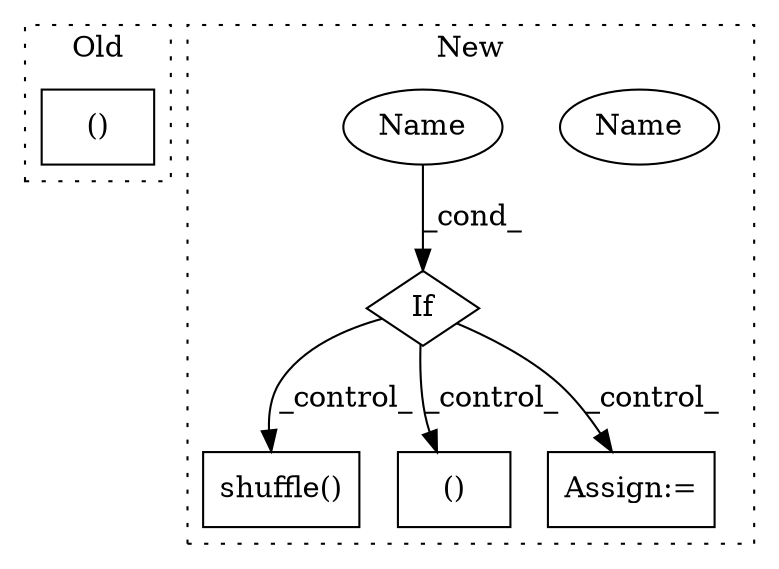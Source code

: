 digraph G {
subgraph cluster0 {
1 [label="()" a="54" s="910" l="36" shape="box"];
label = "Old";
style="dotted";
}
subgraph cluster1 {
2 [label="shuffle()" a="75" s="1243,1263" l="15,1" shape="box"];
3 [label="If" a="96" s="1114" l="3" shape="diamond"];
4 [label="()" a="54" s="1305" l="45" shape="box"];
5 [label="Assign:=" a="68" s="1548" l="3" shape="box"];
6 [label="Name" a="87" s="1117" l="7" shape="ellipse"];
7 [label="Name" a="87" s="1117" l="7" shape="ellipse"];
label = "New";
style="dotted";
}
3 -> 2 [label="_control_"];
3 -> 5 [label="_control_"];
3 -> 4 [label="_control_"];
7 -> 3 [label="_cond_"];
}